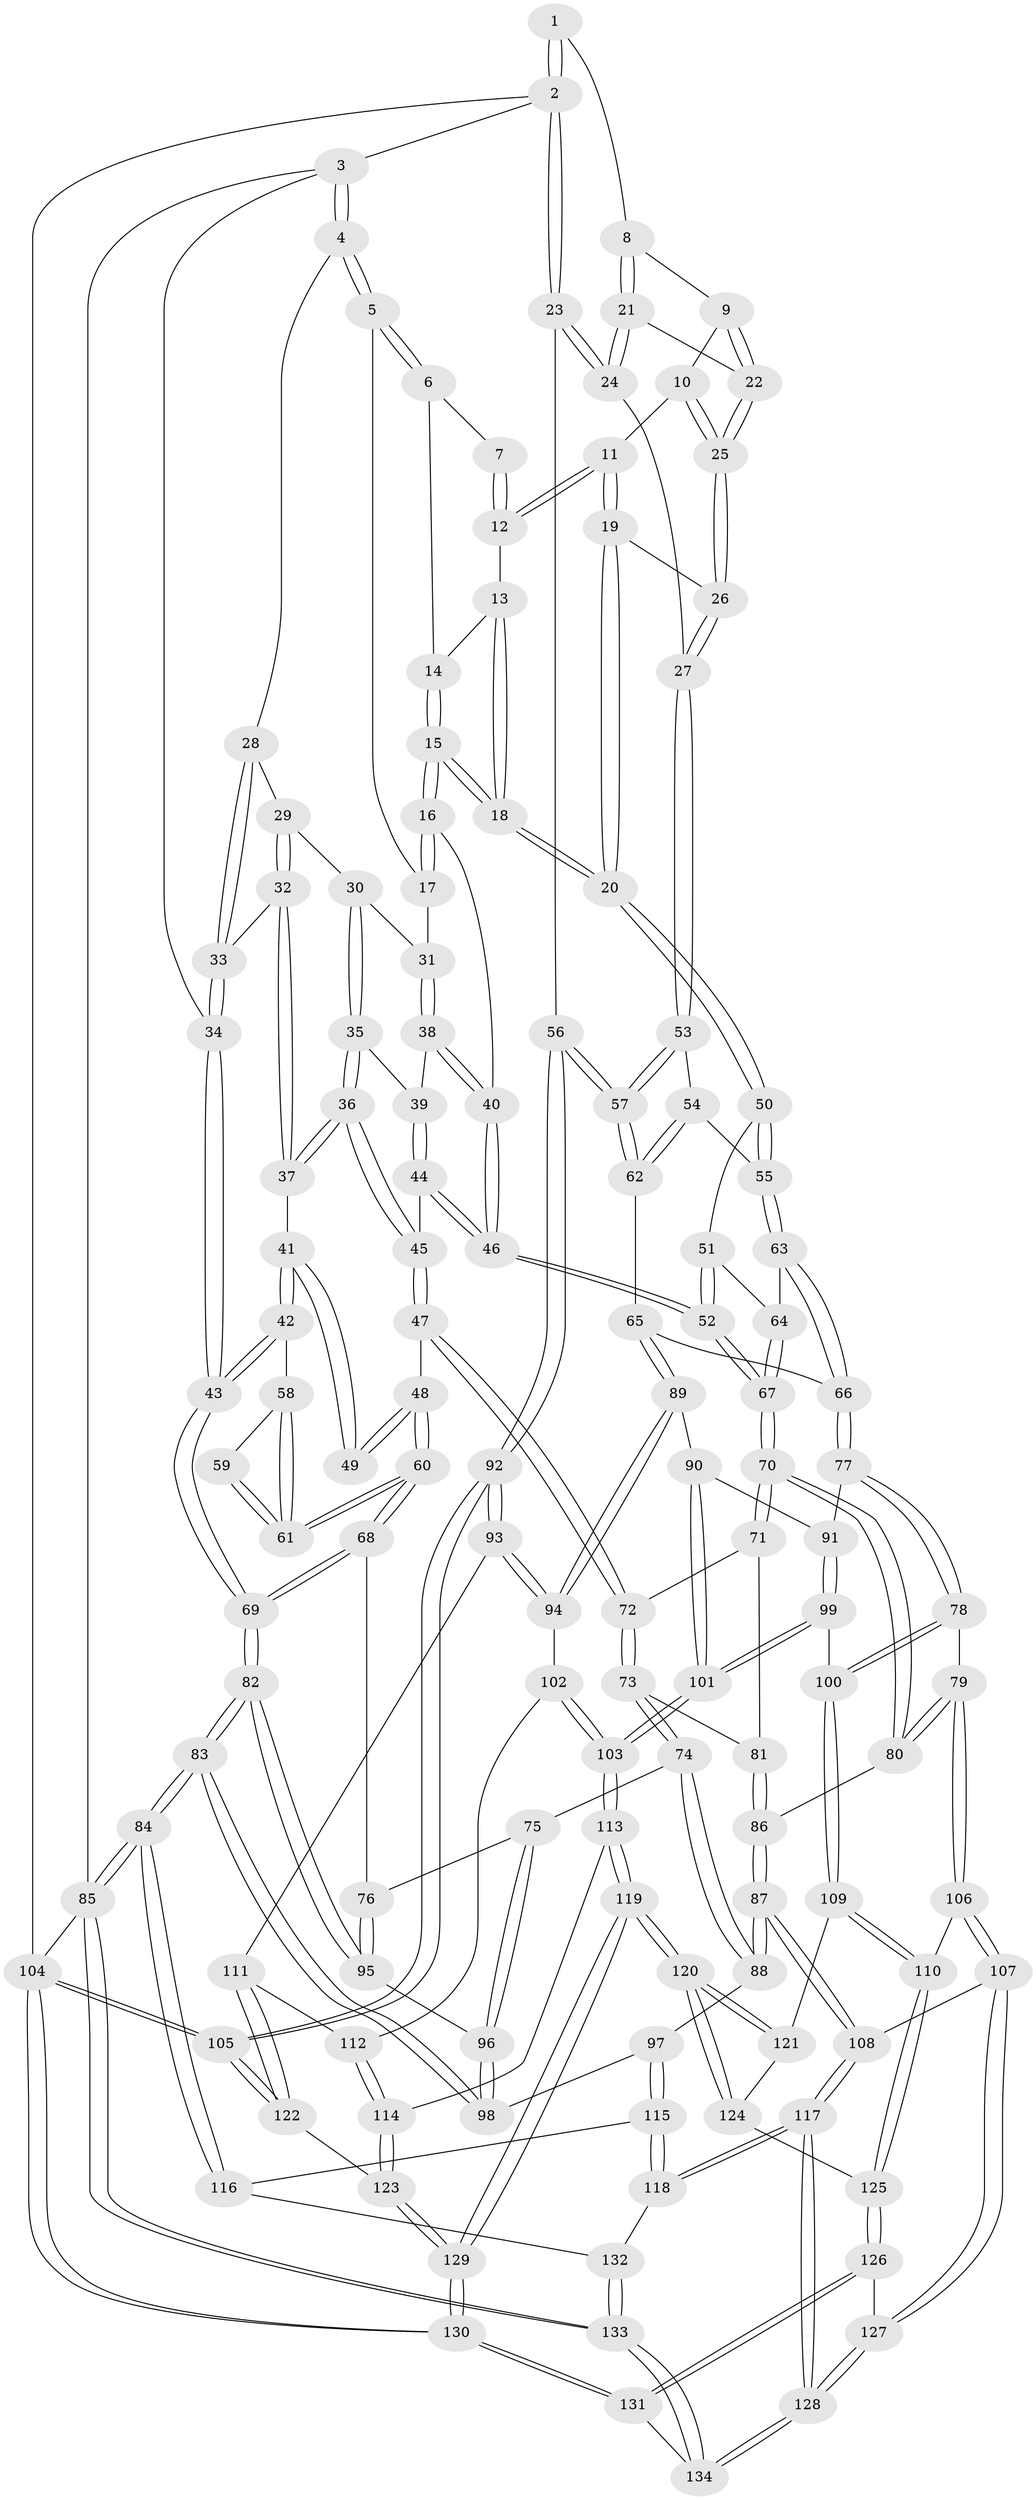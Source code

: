 // Generated by graph-tools (version 1.1) at 2025/50/03/09/25 03:50:57]
// undirected, 134 vertices, 332 edges
graph export_dot {
graph [start="1"]
  node [color=gray90,style=filled];
  1 [pos="+1+0"];
  2 [pos="+1+0"];
  3 [pos="+0+0"];
  4 [pos="+0+0"];
  5 [pos="+0.37817704367992594+0"];
  6 [pos="+0.4979556145535966+0"];
  7 [pos="+0.8181527164180634+0"];
  8 [pos="+0.9139398605850397+0.012815522725537012"];
  9 [pos="+0.862849704336151+0.051007663272793956"];
  10 [pos="+0.7794555973291019+0.07325138454636229"];
  11 [pos="+0.7698054809499871+0.06948594909995048"];
  12 [pos="+0.7534450898061267+0.023184634608053454"];
  13 [pos="+0.666440887283499+0.04269231693692813"];
  14 [pos="+0.5361135592153791+0"];
  15 [pos="+0.614181134555176+0.19817856536206008"];
  16 [pos="+0.6105351748218862+0.19749746644357635"];
  17 [pos="+0.36850214171740947+0.01585404122929989"];
  18 [pos="+0.6242748248609232+0.20337961153360648"];
  19 [pos="+0.6542939487260974+0.20610967553938744"];
  20 [pos="+0.6392123174997115+0.2170335022023142"];
  21 [pos="+0.9387597516550199+0.0985982206146282"];
  22 [pos="+0.8548018866441478+0.12445554883106036"];
  23 [pos="+1+0.17451477057076523"];
  24 [pos="+1+0.18343469201153328"];
  25 [pos="+0.8343944806925583+0.1454179907010434"];
  26 [pos="+0.8344598181654298+0.15923163290154088"];
  27 [pos="+0.90105368293023+0.24859148214735158"];
  28 [pos="+0.03132772117723043+0"];
  29 [pos="+0.2155436314981205+0.1285450901177879"];
  30 [pos="+0.29037600797640306+0.10502509161705705"];
  31 [pos="+0.34820028310462975+0.065810644790519"];
  32 [pos="+0.14372477802824735+0.19960351658387465"];
  33 [pos="+0.13983556250358414+0.1974879229995783"];
  34 [pos="+0+0.16006621655386075"];
  35 [pos="+0.2658398345277977+0.23492735892794514"];
  36 [pos="+0.20648432258538169+0.2599879015373934"];
  37 [pos="+0.14652304268883248+0.2101199400863265"];
  38 [pos="+0.36913431902874894+0.136796776533248"];
  39 [pos="+0.30748379541297177+0.25597672839982516"];
  40 [pos="+0.4295604455788985+0.24157060130927133"];
  41 [pos="+0.12141050832360487+0.25471302935361284"];
  42 [pos="+0+0.32933050025261906"];
  43 [pos="+0+0.2929289003199849"];
  44 [pos="+0.3656784116045468+0.36477111509066845"];
  45 [pos="+0.23383450312189138+0.37573445430061503"];
  46 [pos="+0.38391311032239034+0.36933709583622126"];
  47 [pos="+0.21323977881276437+0.39203626826703597"];
  48 [pos="+0.21048812645936035+0.39221440796590834"];
  49 [pos="+0.12044066187298019+0.3368213105034054"];
  50 [pos="+0.6533998072801942+0.2657599087950231"];
  51 [pos="+0.6408601372058472+0.2721689739033781"];
  52 [pos="+0.3879913276074791+0.3742331468980693"];
  53 [pos="+0.8912978077131286+0.26786600506802827"];
  54 [pos="+0.8407035692981731+0.3024249493032519"];
  55 [pos="+0.6614611994306401+0.27777252277622133"];
  56 [pos="+1+0.5032038166363322"];
  57 [pos="+1+0.4545071072355024"];
  58 [pos="+0+0.3345320288368588"];
  59 [pos="+0.09427884769095518+0.3435720745019142"];
  60 [pos="+0.10105354565136264+0.45736135732113264"];
  61 [pos="+0.09127953927646507+0.4438173814036811"];
  62 [pos="+0.8481426456535965+0.4461679241751075"];
  63 [pos="+0.656833966465302+0.3954081856871651"];
  64 [pos="+0.4986614038394874+0.39714567092312025"];
  65 [pos="+0.8186717491486749+0.4764218494888212"];
  66 [pos="+0.6615691041680996+0.42985064686265423"];
  67 [pos="+0.41047277082755373+0.4225576081729322"];
  68 [pos="+0.0976441003790196+0.4671740490300315"];
  69 [pos="+0+0.4364123263818595"];
  70 [pos="+0.4371031308126202+0.5564169823802199"];
  71 [pos="+0.28383988957615214+0.48958320412178796"];
  72 [pos="+0.2219267149703509+0.4445013775716759"];
  73 [pos="+0.21279200989661662+0.5214175655034411"];
  74 [pos="+0.1602941320835009+0.5632261690246885"];
  75 [pos="+0.1470725002897114+0.555773400513823"];
  76 [pos="+0.09601541489648645+0.5126071173003123"];
  77 [pos="+0.6074118036778503+0.5220025405601209"];
  78 [pos="+0.4738457951498498+0.5889500129933627"];
  79 [pos="+0.4474637087712062+0.5843671145175018"];
  80 [pos="+0.4459478396785854+0.5833831849518808"];
  81 [pos="+0.23291154648988235+0.5291529849989749"];
  82 [pos="+0+0.5743948382695436"];
  83 [pos="+0+0.7467218113142238"];
  84 [pos="+0+0.8259370699034072"];
  85 [pos="+0+1"];
  86 [pos="+0.3753497292789972+0.602611202462104"];
  87 [pos="+0.21856493755125178+0.6943410019698182"];
  88 [pos="+0.193288296752988+0.6857422043796213"];
  89 [pos="+0.8253511782997855+0.6214442868298269"];
  90 [pos="+0.7379852915568246+0.6059214970092922"];
  91 [pos="+0.7124300707425179+0.5974200764699731"];
  92 [pos="+1+0.6390235827159845"];
  93 [pos="+1+0.6607208853575669"];
  94 [pos="+0.8384566970550388+0.6386805875807825"];
  95 [pos="+0.006748090878456519+0.5612395043415721"];
  96 [pos="+0.06486080399578747+0.6190108361457545"];
  97 [pos="+0.11784914025170862+0.708615449358523"];
  98 [pos="+0.10166684071890499+0.7039648782289607"];
  99 [pos="+0.6015492210202888+0.7329876576863418"];
  100 [pos="+0.5844778235157021+0.7282479693747281"];
  101 [pos="+0.6400802990715946+0.752497808517736"];
  102 [pos="+0.8384477170410742+0.6386982485237435"];
  103 [pos="+0.6443815581125641+0.7553346524221657"];
  104 [pos="+1+1"];
  105 [pos="+1+1"];
  106 [pos="+0.3947518562657295+0.8070726418857506"];
  107 [pos="+0.3430440203688936+0.8257435987110695"];
  108 [pos="+0.22374529062924245+0.7088868187700256"];
  109 [pos="+0.5400210239130977+0.8041139546307622"];
  110 [pos="+0.42956563437143735+0.8319615511213051"];
  111 [pos="+0.9224289975472947+0.8145096497324031"];
  112 [pos="+0.8216179661156591+0.7195575254766534"];
  113 [pos="+0.691353873848297+0.8225979701852301"];
  114 [pos="+0.7952252551855604+0.8026721899889256"];
  115 [pos="+0.10682798675383313+0.7741373710391717"];
  116 [pos="+0+0.8774645498683519"];
  117 [pos="+0.18839145456584858+0.9218505065935982"];
  118 [pos="+0.1572490329790101+0.9098577688165455"];
  119 [pos="+0.6520041583011806+0.9941255376391805"];
  120 [pos="+0.6425446075155054+0.9863439645584222"];
  121 [pos="+0.5491530718164281+0.8525780424993403"];
  122 [pos="+0.8876859562922269+0.864609342123899"];
  123 [pos="+0.8575761263885371+0.8690122811120651"];
  124 [pos="+0.457736584042608+0.910022730625789"];
  125 [pos="+0.45743045815062605+0.9099935010890375"];
  126 [pos="+0.44073780276253477+0.9340829863118324"];
  127 [pos="+0.27979441212763434+0.9310282349901453"];
  128 [pos="+0.2365982062133434+0.9695289625134608"];
  129 [pos="+0.7059714883551487+1"];
  130 [pos="+0.7093217158852593+1"];
  131 [pos="+0.43855216120780344+1"];
  132 [pos="+0.05218424380331447+0.9092692255772814"];
  133 [pos="+0.041590437357054914+1"];
  134 [pos="+0.2574847300758834+1"];
  1 -- 2;
  1 -- 2;
  1 -- 8;
  2 -- 3;
  2 -- 23;
  2 -- 23;
  2 -- 104;
  3 -- 4;
  3 -- 4;
  3 -- 34;
  3 -- 85;
  4 -- 5;
  4 -- 5;
  4 -- 28;
  5 -- 6;
  5 -- 6;
  5 -- 17;
  6 -- 7;
  6 -- 14;
  7 -- 12;
  7 -- 12;
  8 -- 9;
  8 -- 21;
  8 -- 21;
  9 -- 10;
  9 -- 22;
  9 -- 22;
  10 -- 11;
  10 -- 25;
  10 -- 25;
  11 -- 12;
  11 -- 12;
  11 -- 19;
  11 -- 19;
  12 -- 13;
  13 -- 14;
  13 -- 18;
  13 -- 18;
  14 -- 15;
  14 -- 15;
  15 -- 16;
  15 -- 16;
  15 -- 18;
  15 -- 18;
  16 -- 17;
  16 -- 17;
  16 -- 40;
  17 -- 31;
  18 -- 20;
  18 -- 20;
  19 -- 20;
  19 -- 20;
  19 -- 26;
  20 -- 50;
  20 -- 50;
  21 -- 22;
  21 -- 24;
  21 -- 24;
  22 -- 25;
  22 -- 25;
  23 -- 24;
  23 -- 24;
  23 -- 56;
  24 -- 27;
  25 -- 26;
  25 -- 26;
  26 -- 27;
  26 -- 27;
  27 -- 53;
  27 -- 53;
  28 -- 29;
  28 -- 33;
  28 -- 33;
  29 -- 30;
  29 -- 32;
  29 -- 32;
  30 -- 31;
  30 -- 35;
  30 -- 35;
  31 -- 38;
  31 -- 38;
  32 -- 33;
  32 -- 37;
  32 -- 37;
  33 -- 34;
  33 -- 34;
  34 -- 43;
  34 -- 43;
  35 -- 36;
  35 -- 36;
  35 -- 39;
  36 -- 37;
  36 -- 37;
  36 -- 45;
  36 -- 45;
  37 -- 41;
  38 -- 39;
  38 -- 40;
  38 -- 40;
  39 -- 44;
  39 -- 44;
  40 -- 46;
  40 -- 46;
  41 -- 42;
  41 -- 42;
  41 -- 49;
  41 -- 49;
  42 -- 43;
  42 -- 43;
  42 -- 58;
  43 -- 69;
  43 -- 69;
  44 -- 45;
  44 -- 46;
  44 -- 46;
  45 -- 47;
  45 -- 47;
  46 -- 52;
  46 -- 52;
  47 -- 48;
  47 -- 72;
  47 -- 72;
  48 -- 49;
  48 -- 49;
  48 -- 60;
  48 -- 60;
  50 -- 51;
  50 -- 55;
  50 -- 55;
  51 -- 52;
  51 -- 52;
  51 -- 64;
  52 -- 67;
  52 -- 67;
  53 -- 54;
  53 -- 57;
  53 -- 57;
  54 -- 55;
  54 -- 62;
  54 -- 62;
  55 -- 63;
  55 -- 63;
  56 -- 57;
  56 -- 57;
  56 -- 92;
  56 -- 92;
  57 -- 62;
  57 -- 62;
  58 -- 59;
  58 -- 61;
  58 -- 61;
  59 -- 61;
  59 -- 61;
  60 -- 61;
  60 -- 61;
  60 -- 68;
  60 -- 68;
  62 -- 65;
  63 -- 64;
  63 -- 66;
  63 -- 66;
  64 -- 67;
  64 -- 67;
  65 -- 66;
  65 -- 89;
  65 -- 89;
  66 -- 77;
  66 -- 77;
  67 -- 70;
  67 -- 70;
  68 -- 69;
  68 -- 69;
  68 -- 76;
  69 -- 82;
  69 -- 82;
  70 -- 71;
  70 -- 71;
  70 -- 80;
  70 -- 80;
  71 -- 72;
  71 -- 81;
  72 -- 73;
  72 -- 73;
  73 -- 74;
  73 -- 74;
  73 -- 81;
  74 -- 75;
  74 -- 88;
  74 -- 88;
  75 -- 76;
  75 -- 96;
  75 -- 96;
  76 -- 95;
  76 -- 95;
  77 -- 78;
  77 -- 78;
  77 -- 91;
  78 -- 79;
  78 -- 100;
  78 -- 100;
  79 -- 80;
  79 -- 80;
  79 -- 106;
  79 -- 106;
  80 -- 86;
  81 -- 86;
  81 -- 86;
  82 -- 83;
  82 -- 83;
  82 -- 95;
  82 -- 95;
  83 -- 84;
  83 -- 84;
  83 -- 98;
  83 -- 98;
  84 -- 85;
  84 -- 85;
  84 -- 116;
  84 -- 116;
  85 -- 133;
  85 -- 133;
  85 -- 104;
  86 -- 87;
  86 -- 87;
  87 -- 88;
  87 -- 88;
  87 -- 108;
  87 -- 108;
  88 -- 97;
  89 -- 90;
  89 -- 94;
  89 -- 94;
  90 -- 91;
  90 -- 101;
  90 -- 101;
  91 -- 99;
  91 -- 99;
  92 -- 93;
  92 -- 93;
  92 -- 105;
  92 -- 105;
  93 -- 94;
  93 -- 94;
  93 -- 111;
  94 -- 102;
  95 -- 96;
  96 -- 98;
  96 -- 98;
  97 -- 98;
  97 -- 115;
  97 -- 115;
  99 -- 100;
  99 -- 101;
  99 -- 101;
  100 -- 109;
  100 -- 109;
  101 -- 103;
  101 -- 103;
  102 -- 103;
  102 -- 103;
  102 -- 112;
  103 -- 113;
  103 -- 113;
  104 -- 105;
  104 -- 105;
  104 -- 130;
  104 -- 130;
  105 -- 122;
  105 -- 122;
  106 -- 107;
  106 -- 107;
  106 -- 110;
  107 -- 108;
  107 -- 127;
  107 -- 127;
  108 -- 117;
  108 -- 117;
  109 -- 110;
  109 -- 110;
  109 -- 121;
  110 -- 125;
  110 -- 125;
  111 -- 112;
  111 -- 122;
  111 -- 122;
  112 -- 114;
  112 -- 114;
  113 -- 114;
  113 -- 119;
  113 -- 119;
  114 -- 123;
  114 -- 123;
  115 -- 116;
  115 -- 118;
  115 -- 118;
  116 -- 132;
  117 -- 118;
  117 -- 118;
  117 -- 128;
  117 -- 128;
  118 -- 132;
  119 -- 120;
  119 -- 120;
  119 -- 129;
  119 -- 129;
  120 -- 121;
  120 -- 121;
  120 -- 124;
  120 -- 124;
  121 -- 124;
  122 -- 123;
  123 -- 129;
  123 -- 129;
  124 -- 125;
  125 -- 126;
  125 -- 126;
  126 -- 127;
  126 -- 131;
  126 -- 131;
  127 -- 128;
  127 -- 128;
  128 -- 134;
  128 -- 134;
  129 -- 130;
  129 -- 130;
  130 -- 131;
  130 -- 131;
  131 -- 134;
  132 -- 133;
  132 -- 133;
  133 -- 134;
  133 -- 134;
}
